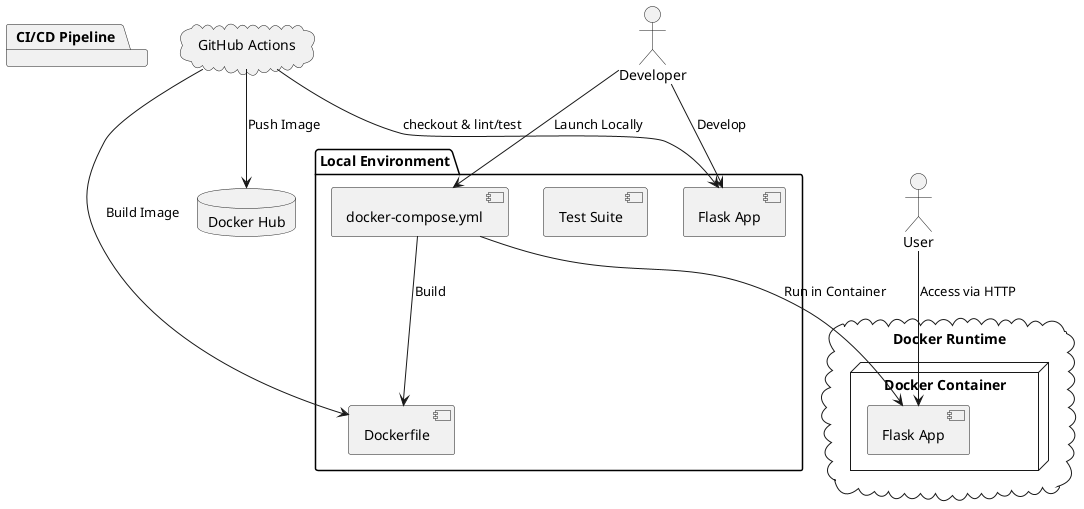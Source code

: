 @startuml architecture
actor Developer
actor User
database "Docker Hub" as Registry
cloud "GitHub Actions" as CI

package "Local Environment" {
    component "Flask App" as FlaskComponent
    component "Test Suite" as Tests
    component "Dockerfile" as Dockerfile
    component "docker-compose.yml" as Compose
}

package "CI/CD Pipeline" {
    CI --> FlaskComponent : checkout & lint/test
    CI --> Dockerfile : Build Image
    CI --> Registry : Push Image
}

cloud "Docker Runtime" {
    node "Docker Container" {
        component "Flask App" as RuntimeFlask
    }
}

Developer --> FlaskComponent : Develop
Developer --> Compose : Launch Locally
Compose --> Dockerfile : Build
Compose --> RuntimeFlask : Run in Container

User --> RuntimeFlask : Access via HTTP
@enduml
